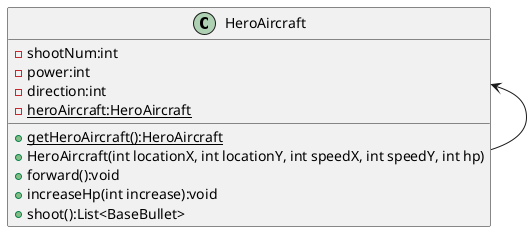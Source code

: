 @startuml
'https://plantuml.com/class-diagram

class HeroAircraft {
    - shootNum:int
    - power:int
    - direction:int
    - {static} heroAircraft:HeroAircraft
    + {static} getHeroAircraft():HeroAircraft
    + HeroAircraft(int locationX, int locationY, int speedX, int speedY, int hp)
    + forward():void
    + increaseHp(int increase):void
    + shoot():List<BaseBullet>
}
HeroAircraft <-- HeroAircraft

@enduml
